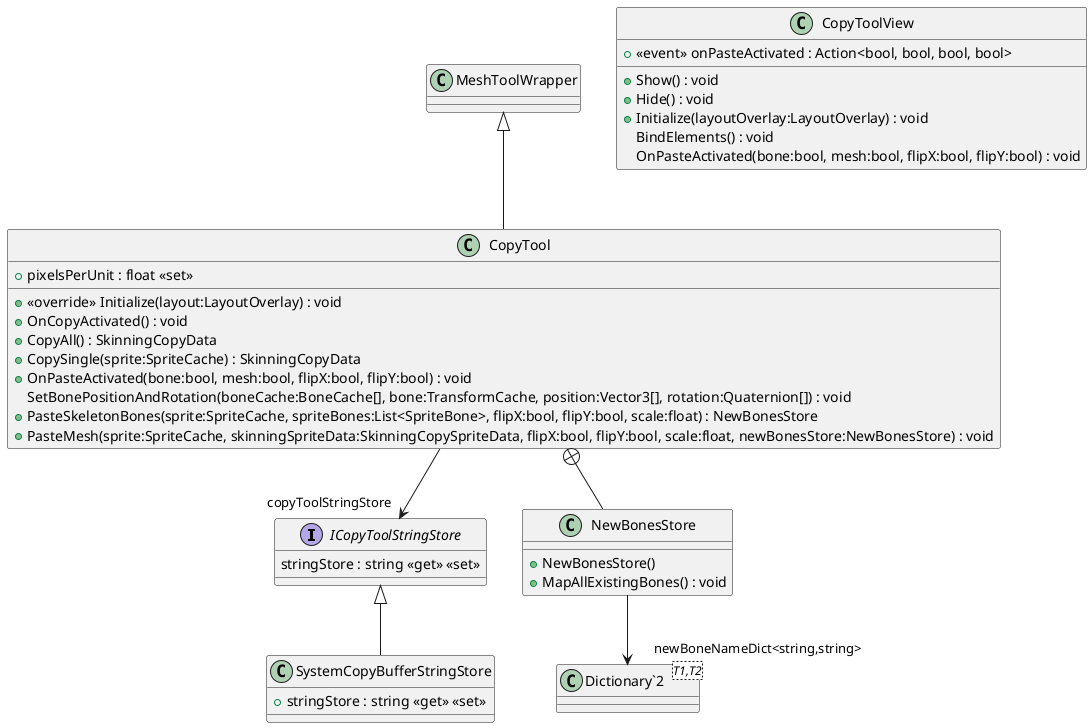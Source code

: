 @startuml
interface ICopyToolStringStore {
    stringStore : string <<get>> <<set>>
}
class SystemCopyBufferStringStore {
    + stringStore : string <<get>> <<set>>
}
class CopyTool {
    + pixelsPerUnit : float <<set>>
    + <<override>> Initialize(layout:LayoutOverlay) : void
    + OnCopyActivated() : void
    + CopyAll() : SkinningCopyData
    + CopySingle(sprite:SpriteCache) : SkinningCopyData
    + OnPasteActivated(bone:bool, mesh:bool, flipX:bool, flipY:bool) : void
    SetBonePositionAndRotation(boneCache:BoneCache[], bone:TransformCache, position:Vector3[], rotation:Quaternion[]) : void
    + PasteSkeletonBones(sprite:SpriteCache, spriteBones:List<SpriteBone>, flipX:bool, flipY:bool, scale:float) : NewBonesStore
    + PasteMesh(sprite:SpriteCache, skinningSpriteData:SkinningCopySpriteData, flipX:bool, flipY:bool, scale:float, newBonesStore:NewBonesStore) : void
}
class CopyToolView {
    +  <<event>> onPasteActivated : Action<bool, bool, bool, bool> 
    + Show() : void
    + Hide() : void
    + Initialize(layoutOverlay:LayoutOverlay) : void
    BindElements() : void
    OnPasteActivated(bone:bool, mesh:bool, flipX:bool, flipY:bool) : void
}
class NewBonesStore {
    + NewBonesStore()
    + MapAllExistingBones() : void
}
class "Dictionary`2"<T1,T2> {
}
ICopyToolStringStore <|-- SystemCopyBufferStringStore
MeshToolWrapper <|-- CopyTool
CopyTool --> "copyToolStringStore" ICopyToolStringStore
CopyTool +-- NewBonesStore
NewBonesStore --> "newBoneNameDict<string,string>" "Dictionary`2"
@enduml
